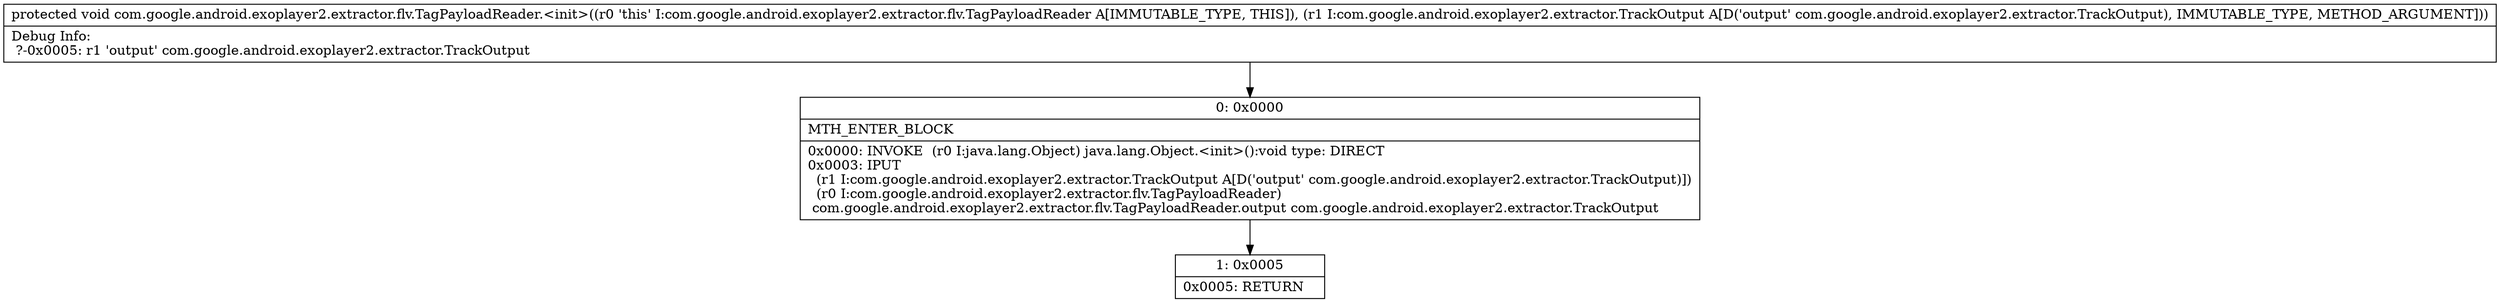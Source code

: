 digraph "CFG forcom.google.android.exoplayer2.extractor.flv.TagPayloadReader.\<init\>(Lcom\/google\/android\/exoplayer2\/extractor\/TrackOutput;)V" {
Node_0 [shape=record,label="{0\:\ 0x0000|MTH_ENTER_BLOCK\l|0x0000: INVOKE  (r0 I:java.lang.Object) java.lang.Object.\<init\>():void type: DIRECT \l0x0003: IPUT  \l  (r1 I:com.google.android.exoplayer2.extractor.TrackOutput A[D('output' com.google.android.exoplayer2.extractor.TrackOutput)])\l  (r0 I:com.google.android.exoplayer2.extractor.flv.TagPayloadReader)\l com.google.android.exoplayer2.extractor.flv.TagPayloadReader.output com.google.android.exoplayer2.extractor.TrackOutput \l}"];
Node_1 [shape=record,label="{1\:\ 0x0005|0x0005: RETURN   \l}"];
MethodNode[shape=record,label="{protected void com.google.android.exoplayer2.extractor.flv.TagPayloadReader.\<init\>((r0 'this' I:com.google.android.exoplayer2.extractor.flv.TagPayloadReader A[IMMUTABLE_TYPE, THIS]), (r1 I:com.google.android.exoplayer2.extractor.TrackOutput A[D('output' com.google.android.exoplayer2.extractor.TrackOutput), IMMUTABLE_TYPE, METHOD_ARGUMENT]))  | Debug Info:\l  ?\-0x0005: r1 'output' com.google.android.exoplayer2.extractor.TrackOutput\l}"];
MethodNode -> Node_0;
Node_0 -> Node_1;
}


